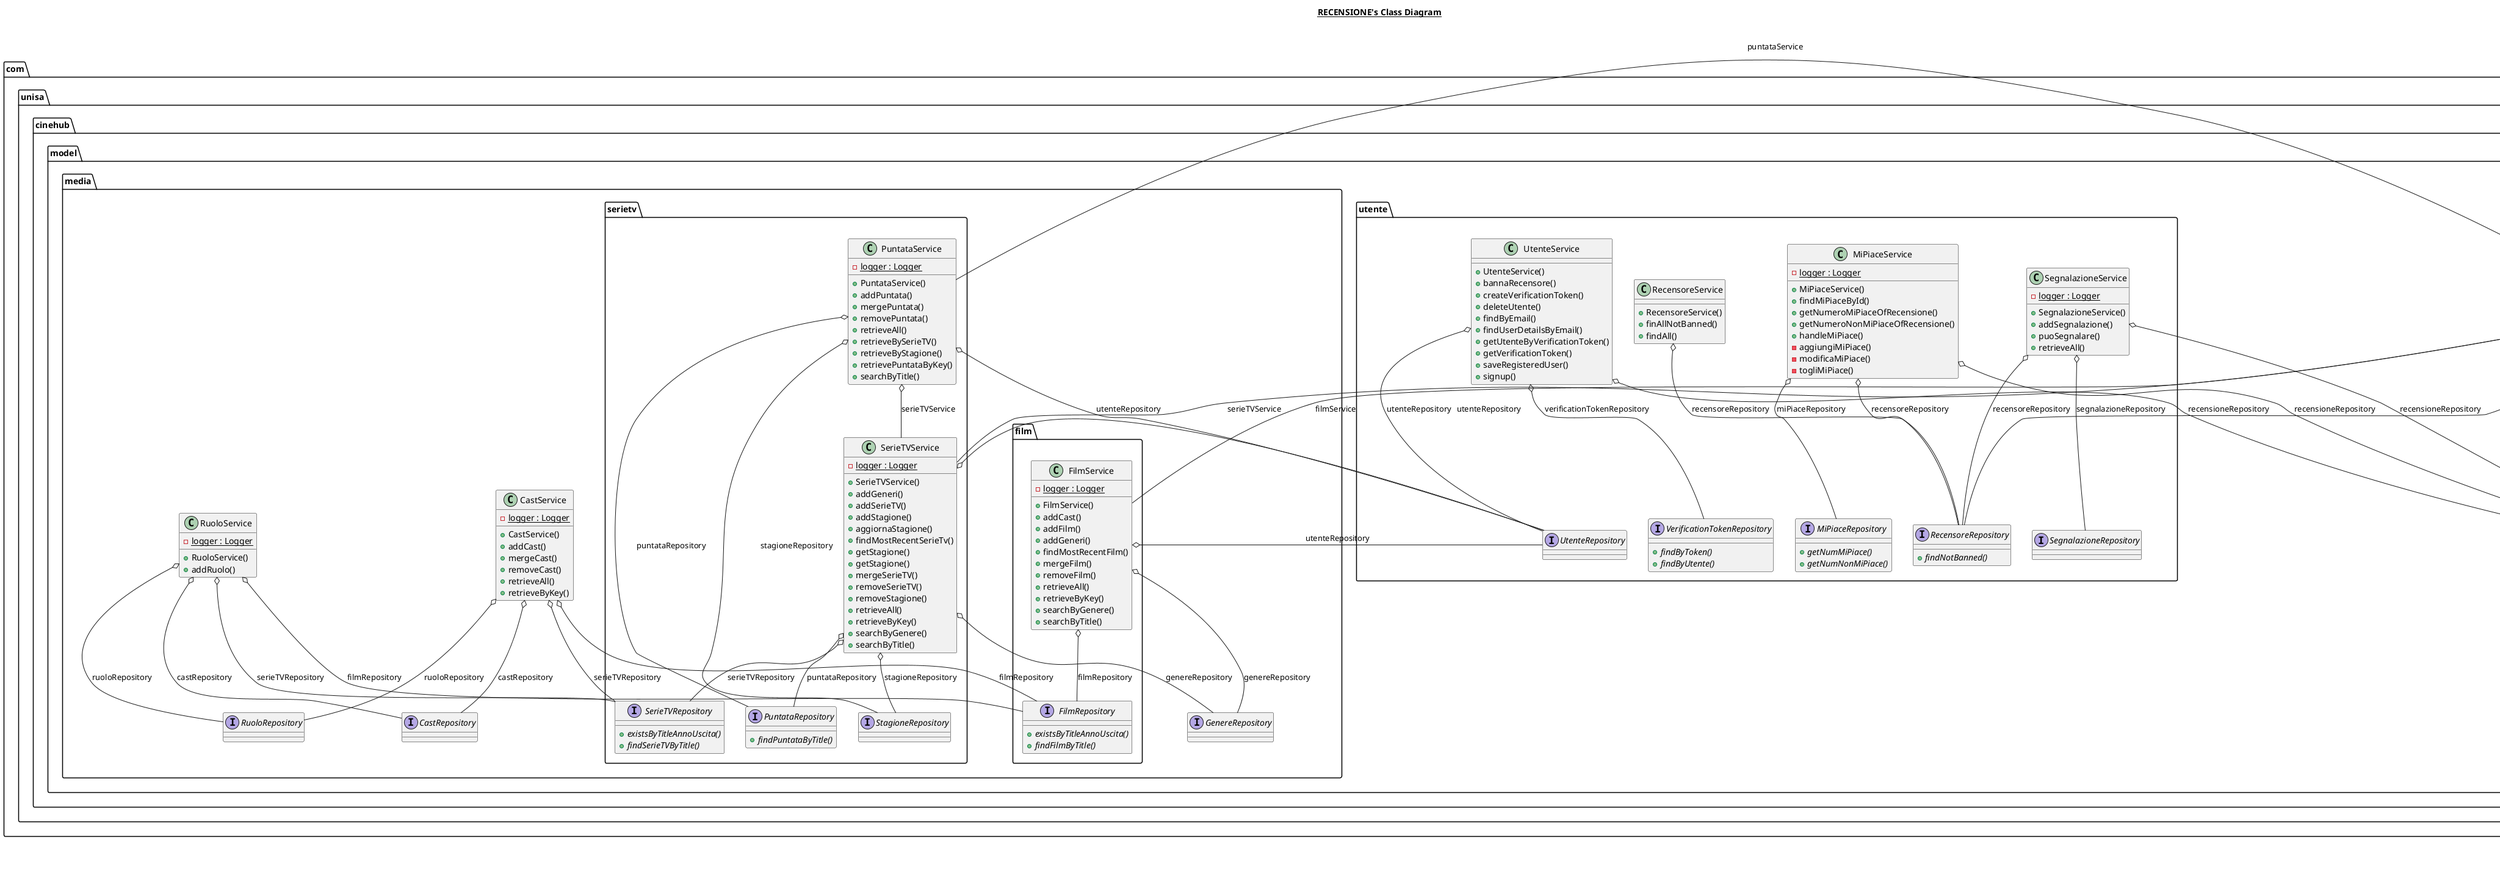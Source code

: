 @startuml

title __RECENSIONE's Class Diagram__\n

  namespace com.unisa.cinehub {
    namespace model {
      namespace recensione {
        interface com.unisa.cinehub.model.recensione.RecensioneRepository {
            {abstract} + bannaAllByRecensore()
        }
      }
    }
  }


  namespace com.unisa.cinehub {
    namespace model {
      namespace recensione {
        class com.unisa.cinehub.model.recensione.RecensioneService {
            {static} - logger : Logger
            + RecensioneService()
            + addRecensione()
            + addRisposta()
            + removeRecensione()
            + retrieveAll()
            + retrieveById()
        }
      }
    }
  }

  namespace com.unisa.cinehub {
      namespace model {
        namespace utente {
          interface com.unisa.cinehub.model.utente.MiPiaceRepository {
              {abstract} + getNumMiPiace()
              {abstract} + getNumNonMiPiace()
          }
        }
      }
    }


    namespace com.unisa.cinehub {
      namespace model {
        namespace utente {
          class com.unisa.cinehub.model.utente.MiPiaceService {
              {static} - logger : Logger
              + MiPiaceService()
              + findMiPiaceById()
              + getNumeroMiPiaceOfRecensione()
              + getNumeroNonMiPiaceOfRecensione()
              + handleMiPiace()
              - aggiungiMiPiace()
              - modificaMiPiace()
              - togliMiPiace()
          }
        }
      }
    }


    namespace com.unisa.cinehub {
      namespace model {
        namespace utente {
          interface com.unisa.cinehub.model.utente.RecensoreRepository {
              {abstract} + findNotBanned()
          }
        }
      }
    }


    namespace com.unisa.cinehub {
      namespace model {
        namespace utente {
          class com.unisa.cinehub.model.utente.RecensoreService {
              + RecensoreService()
              + finAllNotBanned()
              + findAll()
          }
        }
      }
    }


    namespace com.unisa.cinehub {
      namespace model {
        namespace utente {
          interface com.unisa.cinehub.model.utente.SegnalazioneRepository {
          }
        }
      }
    }


    namespace com.unisa.cinehub {
      namespace model {
        namespace utente {
          class com.unisa.cinehub.model.utente.SegnalazioneService {
              {static} - logger : Logger
              + SegnalazioneService()
              + addSegnalazione()
              + puoSegnalare()
              + retrieveAll()
          }
        }
      }
    }


    namespace com.unisa.cinehub {
      namespace model {
        namespace utente {
          interface com.unisa.cinehub.model.utente.UtenteRepository {
          }
        }
      }
    }


    namespace com.unisa.cinehub {
      namespace model {
        namespace utente {
          class com.unisa.cinehub.model.utente.UtenteService {
              + UtenteService()
              + bannaRecensore()
              + createVerificationToken()
              + deleteUtente()
              + findByEmail()
              + findUserDetailsByEmail()
              + getUtenteByVerificationToken()
              + getVerificationToken()
              + saveRegisteredUser()
              + signup()
          }
        }
      }
    }


    namespace com.unisa.cinehub {
      namespace model {
        namespace utente {
          interface com.unisa.cinehub.model.utente.VerificationTokenRepository {
              {abstract} + findByToken()
              {abstract} + findByUtente()
          }
        }
      }
    }

    namespace com.unisa.cinehub {
        namespace model {
          namespace media {
            interface com.unisa.cinehub.model.media.CastRepository {
            }
          }
        }
      }


      namespace com.unisa.cinehub {
        namespace model {
          namespace media {
            class com.unisa.cinehub.model.media.CastService {
                {static} - logger : Logger
                + CastService()
                + addCast()
                + mergeCast()
                + removeCast()
                + retrieveAll()
                + retrieveByKey()
            }
          }
        }
      }


      namespace com.unisa.cinehub {
        namespace model {
          namespace media {
            interface com.unisa.cinehub.model.media.GenereRepository {
            }
          }
        }
      }


      namespace com.unisa.cinehub {
        namespace model {
          namespace media {
            interface com.unisa.cinehub.model.media.RuoloRepository {
            }
          }
        }
      }


      namespace com.unisa.cinehub {
        namespace model {
          namespace media {
            class com.unisa.cinehub.model.media.RuoloService {
                {static} - logger : Logger
                + RuoloService()
                + addRuolo()
            }
          }
        }
      }

      namespace com.unisa.cinehub {
          namespace model {
            namespace media {
              namespace serietv {
                interface com.unisa.cinehub.model.media.serietv.PuntataRepository {
                    {abstract} + findPuntataByTitle()
                }
              }
            }
          }
        }


        namespace com.unisa.cinehub {
          namespace model {
            namespace media {
              namespace serietv {
                class com.unisa.cinehub.model.media.serietv.PuntataService {
                    {static} - logger : Logger
                    + PuntataService()
                    + addPuntata()
                    + mergePuntata()
                    + removePuntata()
                    + retrieveAll()
                    + retrieveBySerieTV()
                    + retrieveByStagione()
                    + retrievePuntataByKey()
                    + searchByTitle()
                }
              }
            }
          }
        }


        namespace com.unisa.cinehub {
          namespace model {
            namespace media {
              namespace serietv {
                interface com.unisa.cinehub.model.media.serietv.SerieTVRepository {
                    {abstract} + existsByTitleAnnoUscita()
                    {abstract} + findSerieTVByTitle()
                }
              }
            }
          }
        }


        namespace com.unisa.cinehub {
          namespace model {
            namespace media {
              namespace serietv {
                class com.unisa.cinehub.model.media.serietv.SerieTVService {
                    {static} - logger : Logger
                    + SerieTVService()
                    + addGeneri()
                    + addSerieTV()
                    + addStagione()
                    + aggiornaStagione()
                    + findMostRecentSerieTv()
                    + getStagione()
                    + getStagione()
                    + mergeSerieTV()
                    + removeSerieTV()
                    + removeStagione()
                    + retrieveAll()
                    + retrieveByKey()
                    + searchByGenere()
                    + searchByTitle()
                }
              }
            }
          }
        }


        namespace com.unisa.cinehub {
          namespace model {
            namespace media {
              namespace serietv {
                interface com.unisa.cinehub.model.media.serietv.StagioneRepository {
                }
              }
            }
          }
        }

        namespace com.unisa.cinehub {
            namespace model {
              namespace media {
                namespace film {
                  interface com.unisa.cinehub.model.media.film.FilmRepository {
                      {abstract} + existsByTitleAnnoUscita()
                      {abstract} + findFilmByTitle()
                  }
                }
              }
            }
          }


          namespace com.unisa.cinehub {
            namespace model {
              namespace media {
                namespace film {
                  class com.unisa.cinehub.model.media.film.FilmService {
                      {static} - logger : Logger
                      + FilmService()
                      + addCast()
                      + addFilm()
                      + addGeneri()
                      + findMostRecentFilm()
                      + mergeFilm()
                      + removeFilm()
                      + retrieveAll()
                      + retrieveByKey()
                      + searchByGenere()
                      + searchByTitle()
                  }
                }
              }
            }
          }


          com.unisa.cinehub.model.media.film.FilmService o-- com.unisa.cinehub.model.media.film.FilmRepository : filmRepository
          com.unisa.cinehub.model.media.film.FilmService o-- com.unisa.cinehub.model.media.GenereRepository : genereRepository
          com.unisa.cinehub.model.media.film.FilmService o-- com.unisa.cinehub.model.utente.UtenteRepository : utenteRepository



        com.unisa.cinehub.model.media.serietv.PuntataService o-- com.unisa.cinehub.model.media.serietv.PuntataRepository : puntataRepository
        com.unisa.cinehub.model.media.serietv.PuntataService o-- com.unisa.cinehub.model.media.serietv.SerieTVService : serieTVService
        com.unisa.cinehub.model.media.serietv.PuntataService o-- com.unisa.cinehub.model.media.serietv.StagioneRepository : stagioneRepository
        com.unisa.cinehub.model.media.serietv.PuntataService o-- com.unisa.cinehub.model.utente.UtenteRepository : utenteRepository
        com.unisa.cinehub.model.media.serietv.SerieTVService o-- com.unisa.cinehub.model.media.GenereRepository : genereRepository
        com.unisa.cinehub.model.media.serietv.SerieTVService o-- com.unisa.cinehub.model.media.serietv.PuntataRepository : puntataRepository
        com.unisa.cinehub.model.media.serietv.SerieTVService o-- com.unisa.cinehub.model.media.serietv.SerieTVRepository : serieTVRepository
        com.unisa.cinehub.model.media.serietv.SerieTVService o-- com.unisa.cinehub.model.media.serietv.StagioneRepository : stagioneRepository
        com.unisa.cinehub.model.media.serietv.SerieTVService o-- com.unisa.cinehub.model.utente.UtenteRepository : utenteRepository

      com.unisa.cinehub.model.media.CastService o-- com.unisa.cinehub.model.media.CastRepository : castRepository
      com.unisa.cinehub.model.media.CastService o-- com.unisa.cinehub.model.media.film.FilmRepository : filmRepository
      com.unisa.cinehub.model.media.CastService o-- com.unisa.cinehub.model.media.RuoloRepository : ruoloRepository
      com.unisa.cinehub.model.media.CastService o-- com.unisa.cinehub.model.media.serietv.SerieTVRepository : serieTVRepository
      com.unisa.cinehub.model.media.RuoloService o-- com.unisa.cinehub.model.media.CastRepository : castRepository
      com.unisa.cinehub.model.media.RuoloService o-- com.unisa.cinehub.model.media.film.FilmRepository : filmRepository
      com.unisa.cinehub.model.media.RuoloService o-- com.unisa.cinehub.model.media.RuoloRepository : ruoloRepository
      com.unisa.cinehub.model.media.RuoloService o-- com.unisa.cinehub.model.media.serietv.SerieTVRepository : serieTVRepository



    com.unisa.cinehub.model.utente.MiPiaceService o-- com.unisa.cinehub.model.utente.MiPiaceRepository : miPiaceRepository
    com.unisa.cinehub.model.utente.MiPiaceService o-- com.unisa.cinehub.model.recensione.RecensioneRepository : recensioneRepository
    com.unisa.cinehub.model.utente.MiPiaceService o-- com.unisa.cinehub.model.utente.RecensoreRepository : recensoreRepository
    com.unisa.cinehub.model.utente.RecensoreService o-- com.unisa.cinehub.model.utente.RecensoreRepository : recensoreRepository
    com.unisa.cinehub.model.utente.SegnalazioneService o-- com.unisa.cinehub.model.recensione.RecensioneRepository : recensioneRepository
    com.unisa.cinehub.model.utente.SegnalazioneService o-- com.unisa.cinehub.model.utente.RecensoreRepository : recensoreRepository
    com.unisa.cinehub.model.utente.SegnalazioneService o-- com.unisa.cinehub.model.utente.SegnalazioneRepository : segnalazioneRepository
    com.unisa.cinehub.model.utente.UtenteService o-- com.unisa.cinehub.model.recensione.RecensioneRepository : recensioneRepository
    com.unisa.cinehub.model.utente.UtenteService o-- com.unisa.cinehub.model.utente.UtenteRepository : utenteRepository
    com.unisa.cinehub.model.utente.UtenteService o-- com.unisa.cinehub.model.utente.VerificationTokenRepository : verificationTokenRepository



  com.unisa.cinehub.model.recensione.RecensioneService o-- com.unisa.cinehub.model.media.film.FilmService : filmService
  com.unisa.cinehub.model.recensione.RecensioneService o-- com.unisa.cinehub.model.media.serietv.PuntataService : puntataService
  com.unisa.cinehub.model.recensione.RecensioneService o-- com.unisa.cinehub.model.recensione.RecensioneRepository : recensioneRepository
  com.unisa.cinehub.model.recensione.RecensioneService o-- com.unisa.cinehub.model.utente.RecensoreRepository : recensoreRepository
  com.unisa.cinehub.model.recensione.RecensioneService o-- com.unisa.cinehub.model.media.serietv.SerieTVService : serieTVService


right footer


PlantUML diagram generated by SketchIt! (https://bitbucket.org/pmesmeur/sketch.it)
For more information about this tool, please contact philippe.mesmeur@gmail.com
endfooter

@enduml
